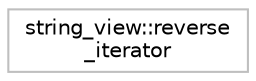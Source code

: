 digraph "Graphical Class Hierarchy"
{
 // LATEX_PDF_SIZE
  edge [fontname="Helvetica",fontsize="10",labelfontname="Helvetica",labelfontsize="10"];
  node [fontname="Helvetica",fontsize="10",shape=record];
  rankdir="LR";
  Node0 [label="string_view::reverse\l_iterator",height=0.2,width=0.4,color="grey75", fillcolor="white", style="filled",tooltip="STL iterator class."];
}
